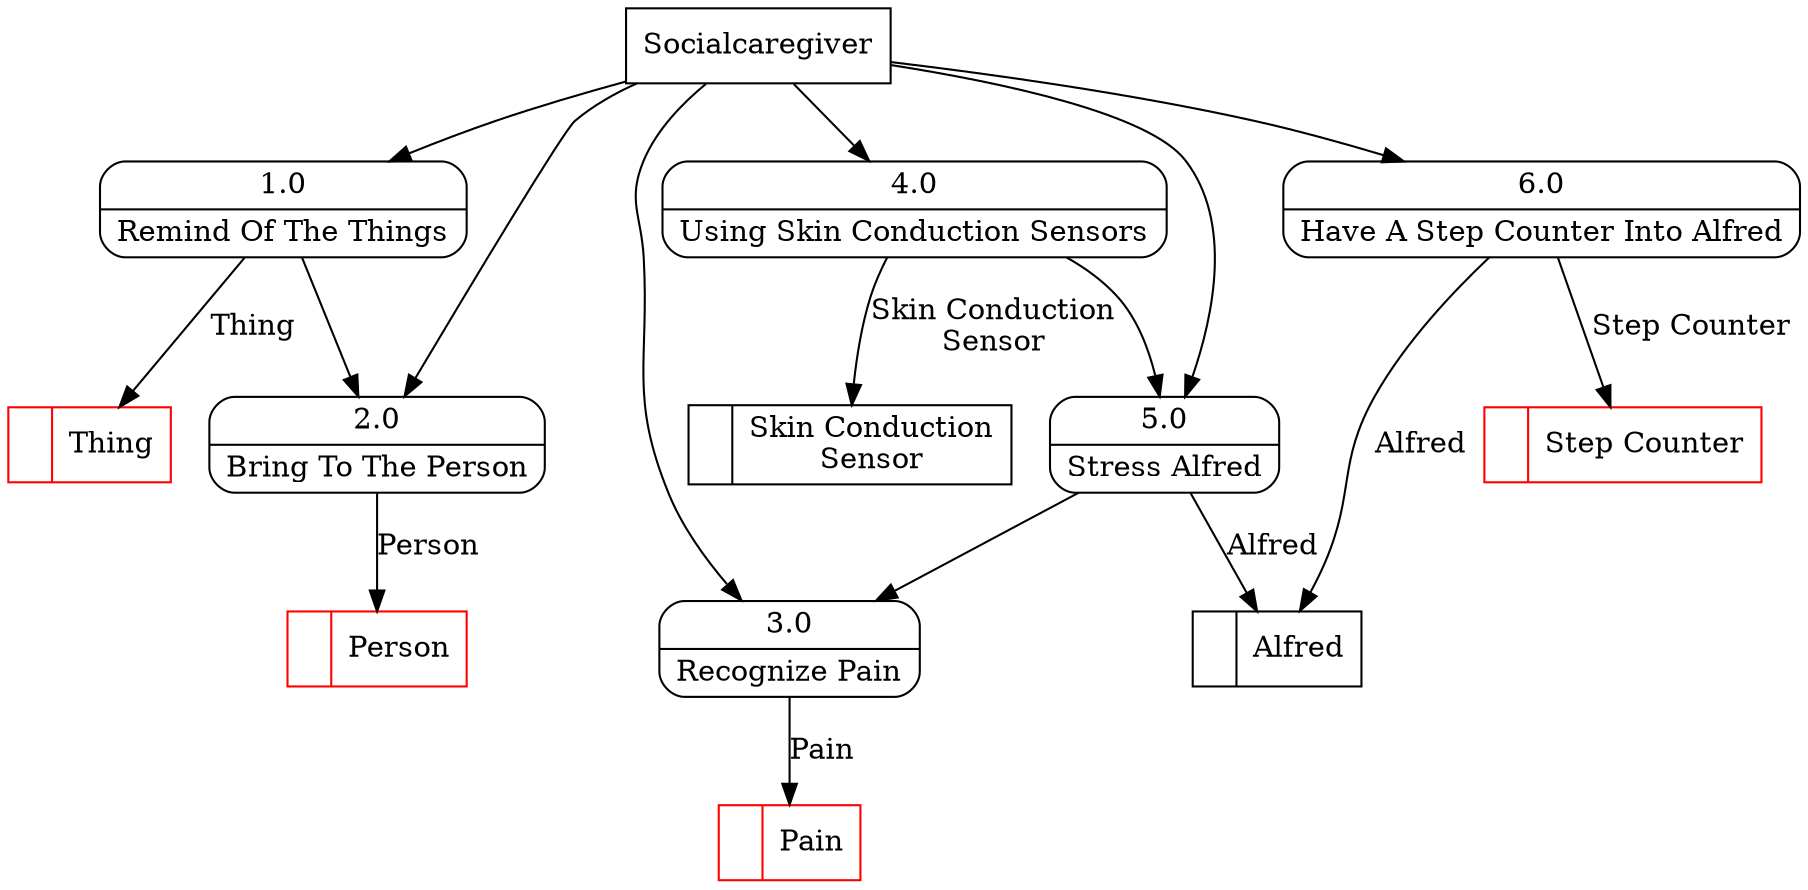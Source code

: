 digraph dfd2{ 
node[shape=record]
200 [label="<f0>  |<f1> Person " color=red];
201 [label="<f0>  |<f1> Thing " color=red];
202 [label="<f0>  |<f1> Alfred " ];
203 [label="<f0>  |<f1> Pain " color=red];
204 [label="<f0>  |<f1> Step Counter " color=red];
205 [label="<f0>  |<f1> Skin Conduction\nSensor " ];
206 [label="Socialcaregiver" shape=box];
207 [label="{<f0> 1.0|<f1> Remind Of The Things }" shape=Mrecord];
208 [label="{<f0> 2.0|<f1> Bring To The Person }" shape=Mrecord];
209 [label="{<f0> 3.0|<f1> Recognize Pain }" shape=Mrecord];
210 [label="{<f0> 4.0|<f1> Using Skin Conduction Sensors }" shape=Mrecord];
211 [label="{<f0> 5.0|<f1> Stress Alfred }" shape=Mrecord];
212 [label="{<f0> 6.0|<f1> Have A Step Counter Into Alfred }" shape=Mrecord];
206 -> 207
206 -> 208
206 -> 209
206 -> 210
206 -> 211
206 -> 212
207 -> 208
207 -> 201 [label="Thing"]
208 -> 200 [label="Person"]
209 -> 203 [label="Pain"]
210 -> 211
210 -> 205 [label="Skin Conduction\nSensor"]
211 -> 209
211 -> 202 [label="Alfred"]
212 -> 204 [label="Step Counter"]
212 -> 202 [label="Alfred"]
}